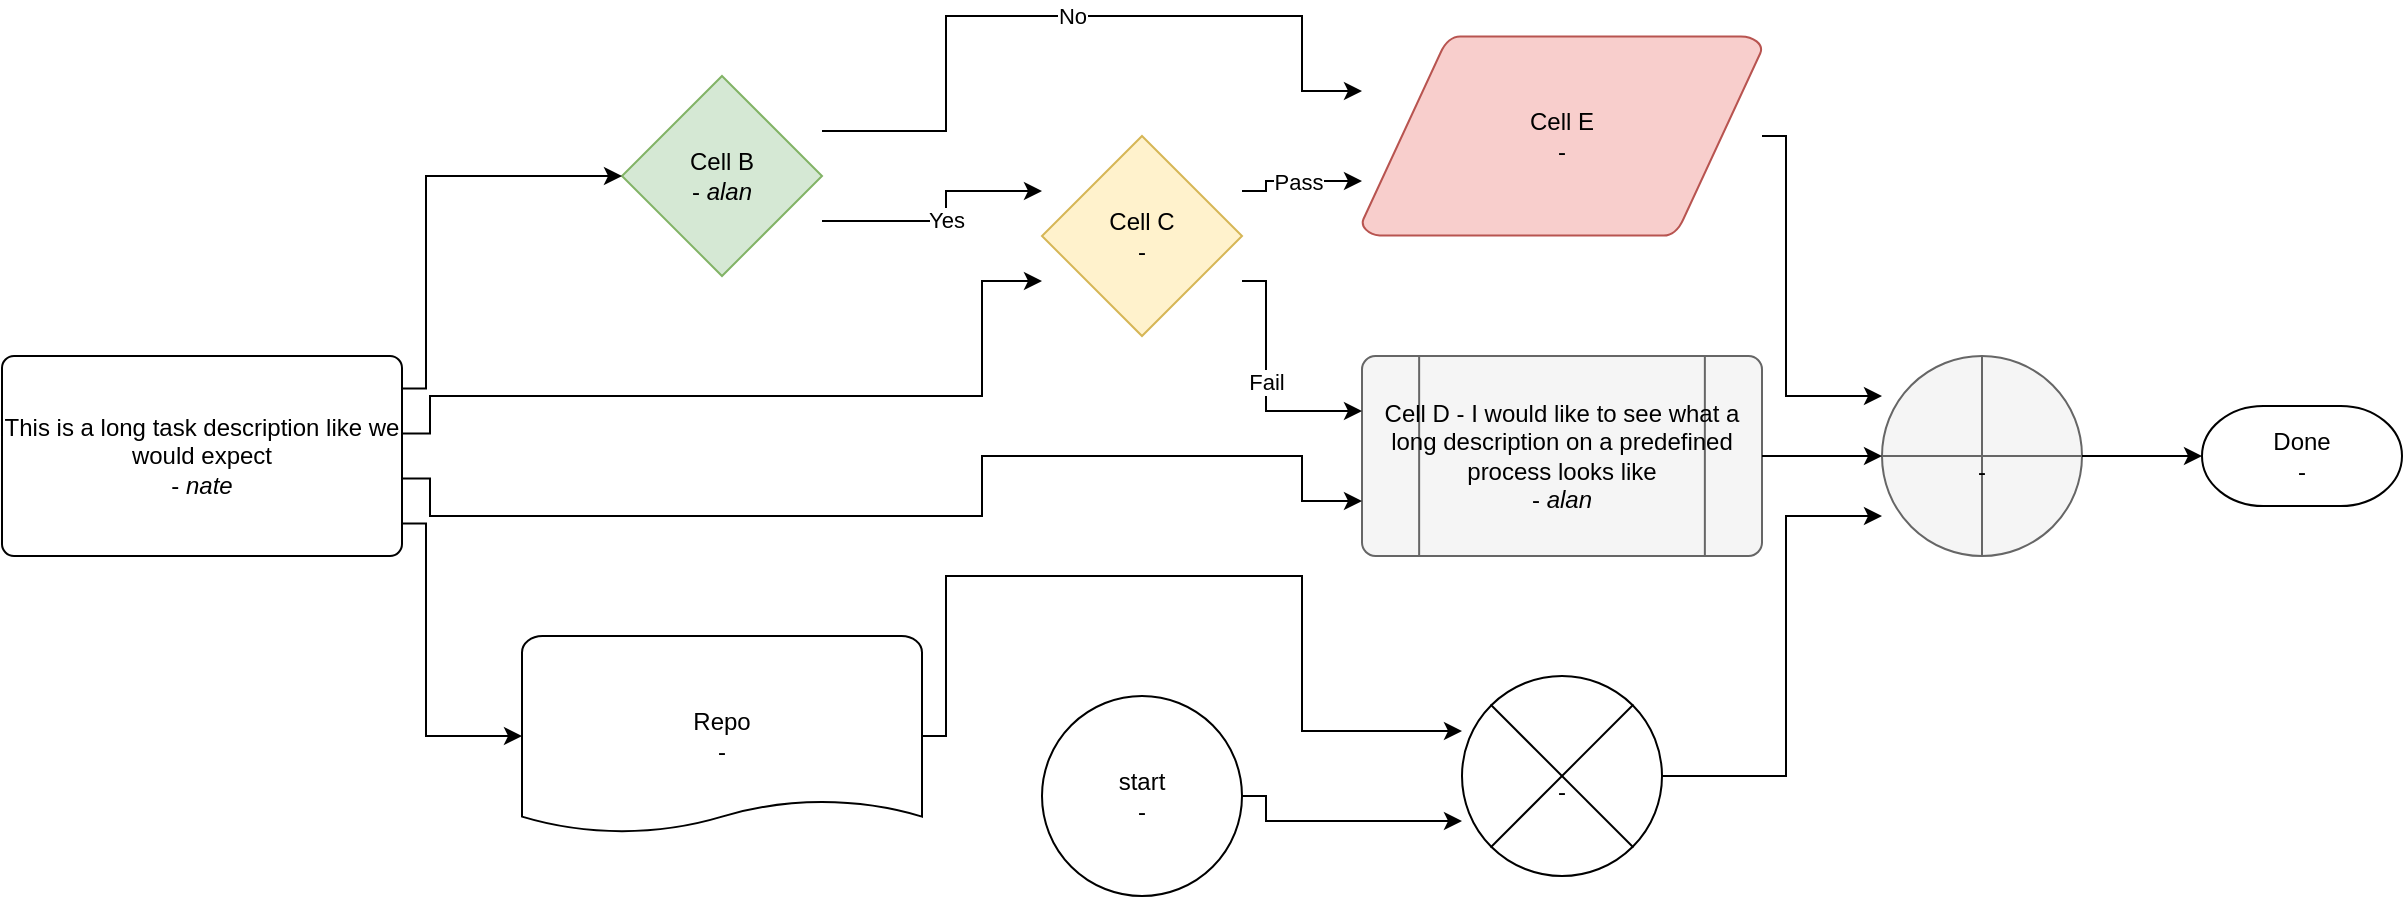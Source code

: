 <mxfile version="23.0.2">
  <diagram id="RCNmUYtZyySMELUZVL3X" name="pageWithNumber">
    <mxGraphModel dx="-644" dy="-137" grid="0" gridSize="10" guides="1" tooltips="1" connect="1" arrows="1" fold="0" page="0" pageScale="1" pageWidth="850" pageHeight="1100" math="0" shadow="0">
      <root>
        <mxCell id="0" />
        <mxCell id="1" parent="0" />
        <UserObject label="%description%&lt;br&gt;&lt;b&gt;%xl_id%&lt;/b&gt; - &lt;i&gt;%owner%&lt;/i&gt;" description="This is a long task description like we would expect" estimated_completion_date="" estimated_duration="" function="" notes="" oqe="" owner="nate" phase="" status="todo" wbs="" xl_id="" placeholders="1" id="2">
          <mxCell style="whiteSpace=wrap;shape=mxgraph.flowchart.process;html=1;" parent="1" vertex="1">
            <mxGeometry x="20" y="190" width="200" height="100" as="geometry" />
          </mxCell>
        </UserObject>
        <UserObject label="%description%&lt;br&gt;&lt;b&gt;%xl_id%&lt;/b&gt; - &lt;i&gt;%owner%&lt;/i&gt;" description="Cell B" estimated_completion_date="" estimated_duration="" function="mechanical" notes="" oqe="" owner="alan" phase="detail design" status="done" wbs="" xl_id="" placeholders="1" id="3">
          <mxCell style="whiteSpace=wrap;shape=mxgraph.flowchart.decision;fillColor=#d5e8d4;strokeColor=#82b366;html=1;" parent="1" vertex="1">
            <mxGeometry x="330" y="50" width="100" height="100" as="geometry" />
          </mxCell>
        </UserObject>
        <UserObject label="%description%&lt;br&gt;&lt;b&gt;%xl_id%&lt;/b&gt; - &lt;i&gt;%owner%&lt;/i&gt;" description="Cell C" estimated_completion_date="" estimated_duration="" function="" notes="" oqe="" owner="" phase="" status="doing" wbs="" xl_id="" placeholders="1" id="4">
          <mxCell style="whiteSpace=wrap;shape=mxgraph.flowchart.decision;fillColor=#fff2cc;strokeColor=#d6b656;html=1;" parent="1" vertex="1">
            <mxGeometry x="540" y="80" width="100" height="100" as="geometry" />
          </mxCell>
        </UserObject>
        <UserObject label="%description%&lt;br&gt;&lt;b&gt;%xl_id%&lt;/b&gt; - &lt;i&gt;%owner%&lt;/i&gt;" description="Cell D - I would like to see what a long description on a predefined process looks like" estimated_completion_date="" estimated_duration="" function="" notes="" oqe="" owner="alan" phase="" status="waiting" wbs="" xl_id="" placeholders="1" id="5">
          <mxCell style="whiteSpace=wrap;shape=mxgraph.flowchart.predefined_process;fillColor=#f5f5f5;strokeColor=#666666;html=1;" parent="1" vertex="1">
            <mxGeometry x="700" y="190" width="200" height="100" as="geometry" />
          </mxCell>
        </UserObject>
        <UserObject label="%description%&lt;br&gt;&lt;b&gt;%xl_id%&lt;/b&gt; - &lt;i&gt;%owner%&lt;/i&gt;" description="Cell E" estimated_completion_date="" estimated_duration="" function="" notes="" oqe="" owner="" phase="" status="stop" wbs="" xl_id="" placeholders="1" id="6">
          <mxCell style="whiteSpace=wrap;shape=mxgraph.flowchart.data;fillColor=#f8cecc;strokeColor=#b85450;html=1;" parent="1" vertex="1">
            <mxGeometry x="700" y="30" width="200" height="100" as="geometry" />
          </mxCell>
        </UserObject>
        <UserObject label="%description%&lt;br&gt;&lt;b&gt;%xl_id%&lt;/b&gt; - &lt;i&gt;%owner%&lt;/i&gt;" description="" estimated_completion_date="" estimated_duration="" function="" notes="" oqe="" owner="" phase="" status="waiting" wbs="" xl_id="" placeholders="1" id="7">
          <mxCell style="whiteSpace=wrap;shape=mxgraph.flowchart.summing_function;fillColor=#f5f5f5;strokeColor=#666666;html=1;" parent="1" vertex="1">
            <mxGeometry x="960" y="190" width="100" height="100" as="geometry" />
          </mxCell>
        </UserObject>
        <UserObject label="%description%&lt;br&gt;&lt;b&gt;%xl_id%&lt;/b&gt; - &lt;i&gt;%owner%&lt;/i&gt;" description="Done" estimated_completion_date="" estimated_duration="" function="" notes="" oqe="" owner="" phase="" status="" wbs="" xl_id="" placeholders="1" id="8">
          <mxCell style="whiteSpace=wrap;shape=mxgraph.flowchart.terminator;html=1;" parent="1" vertex="1">
            <mxGeometry x="1120" y="215" width="100" height="50" as="geometry" />
          </mxCell>
        </UserObject>
        <UserObject label="%description%&lt;br&gt;&lt;b&gt;%xl_id%&lt;/b&gt; - &lt;i&gt;%owner%&lt;/i&gt;" description="Repo" estimated_completion_date="" estimated_duration="" function="" notes="" oqe="" owner="" phase="" status="" wbs="" xl_id="" placeholders="1" id="9">
          <mxCell style="whiteSpace=wrap;shape=mxgraph.flowchart.document;html=1;" parent="1" vertex="1">
            <mxGeometry x="280" y="330" width="200" height="100" as="geometry" />
          </mxCell>
        </UserObject>
        <UserObject label="%description%&lt;br&gt;&lt;b&gt;%xl_id%&lt;/b&gt; - &lt;i&gt;%owner%&lt;/i&gt;" description="" estimated_completion_date="" estimated_duration="" function="" notes="" oqe="" owner="" phase="" status="" wbs="" xl_id="" placeholders="1" id="10">
          <mxCell style="whiteSpace=wrap;shape=mxgraph.flowchart.or;html=1;" parent="1" vertex="1">
            <mxGeometry x="750" y="350" width="100" height="100" as="geometry" />
          </mxCell>
        </UserObject>
        <UserObject label="%description%&lt;br&gt;&lt;b&gt;%xl_id%&lt;/b&gt; - &lt;i&gt;%owner%&lt;/i&gt;" description="start" estimated_completion_date="" estimated_duration="" function="" notes="" oqe="" owner="" phase="" status="" wbs="" xl_id="" placeholders="1" id="11">
          <mxCell style="whiteSpace=wrap;shape=mxgraph.flowchart.start_1;html=1;" parent="1" vertex="1">
            <mxGeometry x="540" y="360" width="100" height="100" as="geometry" />
          </mxCell>
        </UserObject>
        <mxCell id="12" value="" style="edgeStyle=orthogonalEdgeStyle;rounded=0;orthogonalLoop=1;jettySize=auto;html=1;" parent="1" source="2" target="3" edge="1">
          <mxGeometry relative="1" as="geometry">
            <Array as="points">
              <mxPoint x="232" y="206.25" />
              <mxPoint x="268" y="100" />
            </Array>
          </mxGeometry>
        </mxCell>
        <mxCell id="13" value="" style="edgeStyle=orthogonalEdgeStyle;rounded=0;orthogonalLoop=1;jettySize=auto;html=1;" parent="1" source="2" target="4" edge="1">
          <mxGeometry relative="1" as="geometry">
            <Array as="points">
              <mxPoint x="234" y="228.75" />
              <mxPoint x="250" y="210" />
              <mxPoint x="510" y="210" />
              <mxPoint x="528" y="152.5" />
            </Array>
          </mxGeometry>
        </mxCell>
        <mxCell id="14" value="" style="edgeStyle=orthogonalEdgeStyle;rounded=0;orthogonalLoop=1;jettySize=auto;html=1;" parent="1" source="2" target="5" edge="1">
          <mxGeometry relative="1" as="geometry">
            <Array as="points">
              <mxPoint x="234" y="251.25" />
              <mxPoint x="250" y="270" />
              <mxPoint x="510" y="270" />
              <mxPoint x="510" y="240" />
              <mxPoint x="670" y="240" />
              <mxPoint x="688" y="262.5" />
            </Array>
          </mxGeometry>
        </mxCell>
        <mxCell id="15" value="" style="edgeStyle=orthogonalEdgeStyle;rounded=0;orthogonalLoop=1;jettySize=auto;html=1;" parent="1" source="2" target="9" edge="1">
          <mxGeometry relative="1" as="geometry">
            <Array as="points">
              <mxPoint x="232" y="273.75" />
              <mxPoint x="268" y="380" />
            </Array>
          </mxGeometry>
        </mxCell>
        <mxCell id="16" value="" style="edgeStyle=orthogonalEdgeStyle;rounded=0;orthogonalLoop=1;jettySize=auto;html=1;" parent="1" source="5" target="7" edge="1">
          <mxGeometry relative="1" as="geometry">
            <Array as="points">
              <mxPoint x="912" y="240" />
              <mxPoint x="946" y="240" />
            </Array>
          </mxGeometry>
        </mxCell>
        <mxCell id="17" value="" style="edgeStyle=orthogonalEdgeStyle;rounded=0;orthogonalLoop=1;jettySize=auto;html=1;" parent="1" source="6" target="7" edge="1">
          <mxGeometry relative="1" as="geometry">
            <Array as="points">
              <mxPoint x="912" y="80" />
              <mxPoint x="948" y="210" />
            </Array>
          </mxGeometry>
        </mxCell>
        <mxCell id="18" value="" style="edgeStyle=orthogonalEdgeStyle;rounded=0;orthogonalLoop=1;jettySize=auto;html=1;" parent="1" source="7" target="8" edge="1">
          <mxGeometry relative="1" as="geometry">
            <Array as="points">
              <mxPoint x="1072" y="240" />
              <mxPoint x="1108" y="240" />
            </Array>
          </mxGeometry>
        </mxCell>
        <mxCell id="19" value="" style="edgeStyle=orthogonalEdgeStyle;rounded=0;orthogonalLoop=1;jettySize=auto;html=1;" parent="1" source="9" target="10" edge="1">
          <mxGeometry relative="1" as="geometry">
            <Array as="points">
              <mxPoint x="492" y="380" />
              <mxPoint x="510" y="300" />
              <mxPoint x="670" y="300" />
              <mxPoint x="688" y="377.5" />
            </Array>
          </mxGeometry>
        </mxCell>
        <mxCell id="20" value="" style="edgeStyle=orthogonalEdgeStyle;rounded=0;orthogonalLoop=1;jettySize=auto;html=1;" parent="1" source="10" target="7" edge="1">
          <mxGeometry relative="1" as="geometry">
            <Array as="points">
              <mxPoint x="912" y="400" />
              <mxPoint x="948" y="270" />
            </Array>
          </mxGeometry>
        </mxCell>
        <mxCell id="21" value="" style="edgeStyle=orthogonalEdgeStyle;rounded=0;orthogonalLoop=1;jettySize=auto;html=1;" parent="1" source="11" target="10" edge="1">
          <mxGeometry relative="1" as="geometry">
            <Array as="points">
              <mxPoint x="652" y="410" />
              <mxPoint x="688" y="422.5" />
            </Array>
          </mxGeometry>
        </mxCell>
        <mxCell id="22" value="Yes" style="edgeStyle=orthogonalEdgeStyle;rounded=0;orthogonalLoop=1;jettySize=auto;html=1;" parent="1" source="3" target="4" edge="1">
          <mxGeometry relative="1" as="geometry">
            <Array as="points">
              <mxPoint x="492" y="122.5" />
              <mxPoint x="528" y="107.5" />
            </Array>
          </mxGeometry>
        </mxCell>
        <mxCell id="23" value="Pass" style="edgeStyle=orthogonalEdgeStyle;rounded=0;orthogonalLoop=1;jettySize=auto;html=1;" parent="1" source="4" target="6" edge="1">
          <mxGeometry relative="1" as="geometry">
            <Array as="points">
              <mxPoint x="652" y="107.5" />
              <mxPoint x="688" y="102.5" />
            </Array>
          </mxGeometry>
        </mxCell>
        <mxCell id="24" value="No" style="edgeStyle=orthogonalEdgeStyle;rounded=0;orthogonalLoop=1;jettySize=auto;html=1;" parent="1" source="3" target="6" edge="1">
          <mxGeometry relative="1" as="geometry">
            <Array as="points">
              <mxPoint x="492" y="77.5" />
              <mxPoint x="510" y="20" />
              <mxPoint x="670" y="20" />
              <mxPoint x="688" y="57.5" />
            </Array>
          </mxGeometry>
        </mxCell>
        <mxCell id="25" value="Fail" style="edgeStyle=orthogonalEdgeStyle;rounded=0;orthogonalLoop=1;jettySize=auto;html=1;" parent="1" source="4" target="5" edge="1">
          <mxGeometry relative="1" as="geometry">
            <Array as="points">
              <mxPoint x="652" y="152.5" />
              <mxPoint x="688" y="217.5" />
            </Array>
          </mxGeometry>
        </mxCell>
      </root>
    </mxGraphModel>
  </diagram>
</mxfile>
